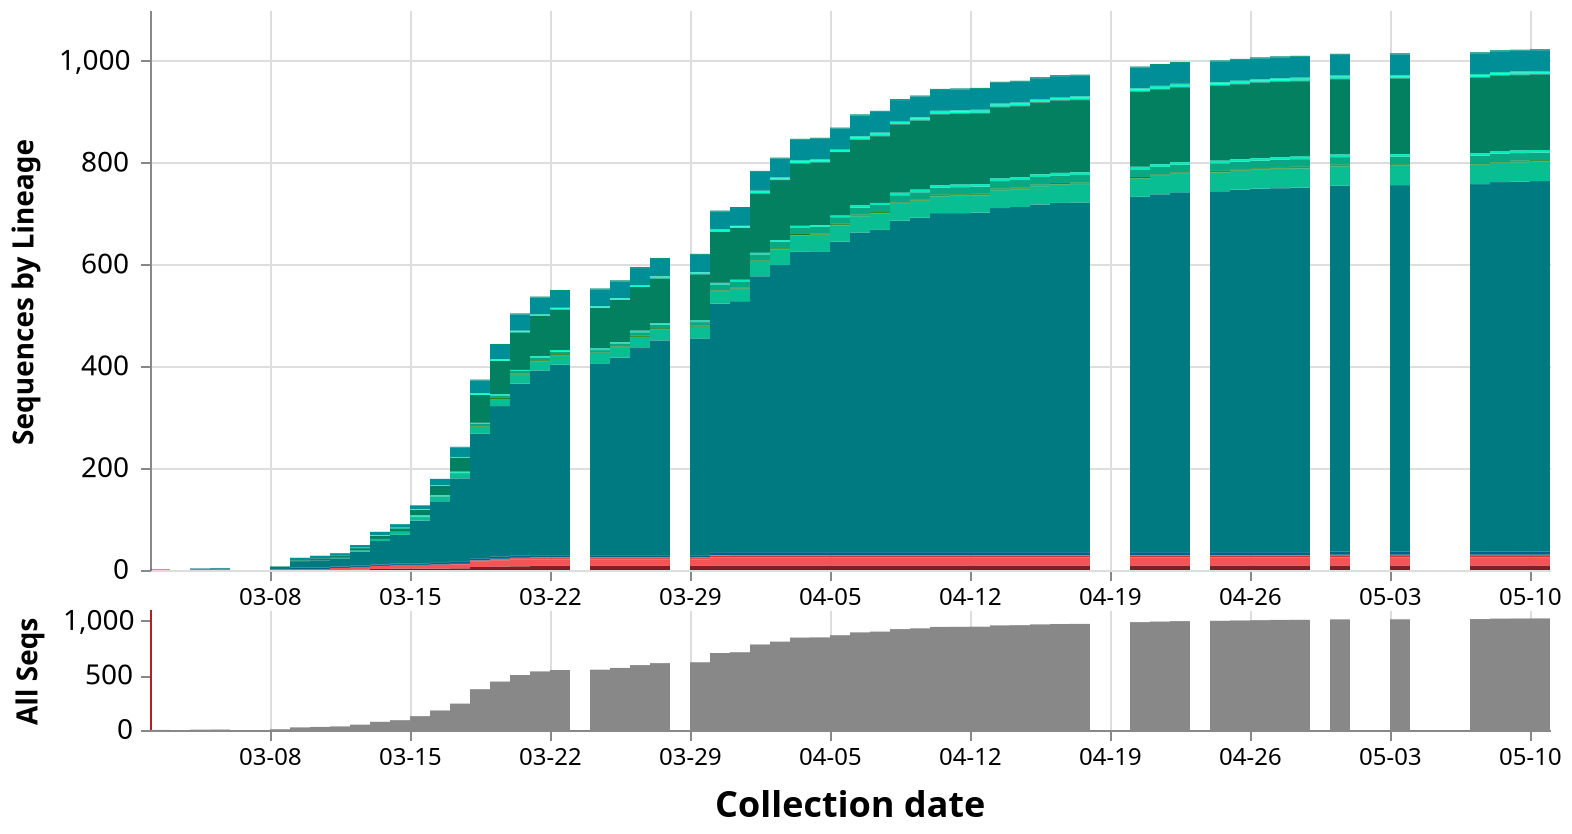 {
  "$schema": "https://vega.github.io/schema/vega/v5.json",
  "description": "A basic stacked bar chart example.",
  "width": 700,
  "height": 360,
  "padding": 5,

  "data": [
    {
      "name": "cases_by_date_and_group",
      "format": {
        "parse": {
          "group": "string",
          "cases_sum": "number",
          "date": "date:'%Q'"
        }
      },
      "values": [{"group":"B.1","date":1584316800000,"cases_sum":37,"color":"#007a81","group_counts":728},{"group":"B.1","date":1584403200000,"cases_sum":43,"color":"#007a81","group_counts":728},{"group":"B.1","date":1584144000000,"cases_sum":10,"color":"#007a81","group_counts":728},{"group":"B.1","date":1584230400000,"cases_sum":28,"color":"#007a81","group_counts":728},{"group":"B.1","date":1584489600000,"cases_sum":81,"color":"#007a81","group_counts":728},{"group":"B.1","date":1584576000000,"cases_sum":51,"color":"#007a81","group_counts":728},{"group":"B.1","date":1584057600000,"cases_sum":19,"color":"#007a81","group_counts":728},{"group":"B.1","date":1584748800000,"cases_sum":25,"color":"#007a81","group_counts":728},{"group":"B.1","date":1584662400000,"cases_sum":42,"color":"#007a81","group_counts":728},{"group":"B.1","date":1584835200000,"cases_sum":11,"color":"#007a81","group_counts":728},{"group":"B.1","date":1585612800000,"cases_sum":5,"color":"#007a81","group_counts":728},{"group":"B.1","date":1585699200000,"cases_sum":49,"color":"#007a81","group_counts":728},{"group":"B.1","date":1583625600000,"cases_sum":3,"color":"#007a81","group_counts":728},{"group":"B.1","date":1585872000000,"cases_sum":26,"color":"#007a81","group_counts":728},{"group":"B.1","date":1583971200000,"cases_sum":11,"color":"#007a81","group_counts":728},{"group":"B.1","date":1586131200000,"cases_sum":18,"color":"#007a81","group_counts":728},{"group":"B.1","date":1586044800000,"cases_sum":19,"color":"#007a81","group_counts":728},{"group":"B.1","date":1585785600000,"cases_sum":22,"color":"#007a81","group_counts":728},{"group":"B.1","date":1585958400000,"cases_sum":1,"color":"#007a81","group_counts":728},{"group":"B.1","date":1586476800000,"cases_sum":9,"color":"#007a81","group_counts":728},{"group":"B.1","date":1585526400000,"cases_sum":62,"color":"#007a81","group_counts":728},{"group":"B.1","date":1586736000000,"cases_sum":9,"color":"#007a81","group_counts":728},{"group":"B.1","date":1586304000000,"cases_sum":18,"color":"#007a81","group_counts":728},{"group":"B.1","date":1586217600000,"cases_sum":5,"color":"#007a81","group_counts":728},{"group":"B.1","date":1586390400000,"cases_sum":6,"color":"#007a81","group_counts":728},{"group":"B.1","date":1586649600000,"cases_sum":1,"color":"#007a81","group_counts":728},{"group":"B.1","date":1587513600000,"cases_sum":4,"color":"#007a81","group_counts":728},{"group":"B.1","date":1587340800000,"cases_sum":11,"color":"#007a81","group_counts":728},{"group":"B.1","date":1586822400000,"cases_sum":2,"color":"#007a81","group_counts":728},{"group":"B.1","date":1587427200000,"cases_sum":5,"color":"#007a81","group_counts":728},{"group":"B.1","date":1587686400000,"cases_sum":2,"color":"#007a81","group_counts":728},{"group":"B.1","date":1586908800000,"cases_sum":5,"color":"#007a81","group_counts":728},{"group":"B.1","date":1586995200000,"cases_sum":3,"color":"#007a81","group_counts":728},{"group":"B.1","date":1583712000000,"cases_sum":7,"color":"#007a81","group_counts":728},{"group":"B.1","date":1583798400000,"cases_sum":3,"color":"#007a81","group_counts":728},{"group":"B.1","date":1585440000000,"cases_sum":4,"color":"#007a81","group_counts":728},{"group":"B.1","date":1585008000000,"cases_sum":3,"color":"#007a81","group_counts":728},{"group":"B.1","date":1583884800000,"cases_sum":2,"color":"#007a81","group_counts":728},{"group":"B.1","date":1583280000000,"cases_sum":1,"color":"#007a81","group_counts":728},{"group":"B.1","date":1585180800000,"cases_sum":19,"color":"#007a81","group_counts":728},{"group":"B.1","date":1585267200000,"cases_sum":15,"color":"#007a81","group_counts":728},{"group":"B.1","date":1585094400000,"cases_sum":11,"color":"#007a81","group_counts":728},{"group":"B.1","date":1587772800000,"cases_sum":3,"color":"#007a81","group_counts":728},{"group":"B.1","date":1587081600000,"cases_sum":1,"color":"#007a81","group_counts":728},{"group":"B.1","date":1588464000000,"cases_sum":1,"color":"#007a81","group_counts":728},{"group":"B.1","date":1588896000000,"cases_sum":4,"color":"#007a81","group_counts":728},{"group":"B.1","date":1588204800000,"cases_sum":3,"color":"#007a81","group_counts":728},{"group":"B.1","date":1589068800000,"cases_sum":1,"color":"#007a81","group_counts":728},{"group":"B.1","date":1588032000000,"cases_sum":1,"color":"#007a81","group_counts":728},{"group":"B.1","date":1588982400000,"cases_sum":1,"color":"#007a81","group_counts":728},{"group":"B.1","date":1587859200000,"cases_sum":2,"color":"#007a81","group_counts":728},{"group":"B.1","date":1587945600000,"cases_sum":1,"color":"#007a81","group_counts":728},{"group":"B.1","date":1588809600000,"cases_sum":2,"color":"#007a81","group_counts":728},{"group":"B.1.3","date":1584403200000,"cases_sum":10,"color":"#038060","group_counts":148},{"group":"B.1.3","date":1584489600000,"cases_sum":27,"color":"#038060","group_counts":148},{"group":"B.1.3","date":1584576000000,"cases_sum":11,"color":"#038060","group_counts":148},{"group":"B.1.3","date":1584144000000,"cases_sum":1,"color":"#038060","group_counts":148},{"group":"B.1.3","date":1584316800000,"cases_sum":7,"color":"#038060","group_counts":148},{"group":"B.1.3","date":1584748800000,"cases_sum":5,"color":"#038060","group_counts":148},{"group":"B.1.3","date":1584835200000,"cases_sum":1,"color":"#038060","group_counts":148},{"group":"B.1.3","date":1584662400000,"cases_sum":8,"color":"#038060","group_counts":148},{"group":"B.1.3","date":1585699200000,"cases_sum":15,"color":"#038060","group_counts":148},{"group":"B.1.3","date":1585872000000,"cases_sum":5,"color":"#038060","group_counts":148},{"group":"B.1.3","date":1584230400000,"cases_sum":4,"color":"#038060","group_counts":148},{"group":"B.1.3","date":1585526400000,"cases_sum":10,"color":"#038060","group_counts":148},{"group":"B.1.3","date":1586131200000,"cases_sum":4,"color":"#038060","group_counts":148},{"group":"B.1.3","date":1586044800000,"cases_sum":1,"color":"#038060","group_counts":148},{"group":"B.1.3","date":1585958400000,"cases_sum":1,"color":"#038060","group_counts":148},{"group":"B.1.3","date":1586304000000,"cases_sum":3,"color":"#038060","group_counts":148},{"group":"B.1.3","date":1585612800000,"cases_sum":1,"color":"#038060","group_counts":148},{"group":"B.1.3","date":1586217600000,"cases_sum":2,"color":"#038060","group_counts":148},{"group":"B.1.3","date":1586390400000,"cases_sum":1,"color":"#038060","group_counts":148},{"group":"B.1.3","date":1586476800000,"cases_sum":4,"color":"#038060","group_counts":148},{"group":"B.1.3","date":1586736000000,"cases_sum":1,"color":"#038060","group_counts":148},{"group":"B.1.3","date":1586995200000,"cases_sum":1,"color":"#038060","group_counts":148},{"group":"B.1.3","date":1586908800000,"cases_sum":1,"color":"#038060","group_counts":148},{"group":"B.1.3","date":1587340800000,"cases_sum":5,"color":"#038060","group_counts":148},{"group":"B.1.3","date":1583366400000,"cases_sum":1,"color":"#038060","group_counts":148},{"group":"B.1.3","date":1583712000000,"cases_sum":2,"color":"#038060","group_counts":148},{"group":"B.1.3","date":1583798400000,"cases_sum":1,"color":"#038060","group_counts":148},{"group":"B.1.3","date":1585440000000,"cases_sum":3,"color":"#038060","group_counts":148},{"group":"B.1.3","date":1585785600000,"cases_sum":1,"color":"#038060","group_counts":148},{"group":"B.1.3","date":1584057600000,"cases_sum":1,"color":"#038060","group_counts":148},{"group":"B.1.3","date":1583971200000,"cases_sum":1,"color":"#038060","group_counts":148},{"group":"B.1.3","date":1585180800000,"cases_sum":2,"color":"#038060","group_counts":148},{"group":"B.1.3","date":1585267200000,"cases_sum":2,"color":"#038060","group_counts":148},{"group":"B.1.3","date":1585094400000,"cases_sum":4,"color":"#038060","group_counts":148},{"group":"B.1.3","date":1587859200000,"cases_sum":1,"color":"#038060","group_counts":148},{"group":"B.2.1","date":1584403200000,"cases_sum":1,"color":"#069471","group_counts":2},{"group":"B.2.1","date":1584489600000,"cases_sum":1,"color":"#069471","group_counts":2},{"group":"A","date":1584489600000,"cases_sum":3,"color":"#821b2a","group_counts":9},{"group":"A","date":1584144000000,"cases_sum":1,"color":"#821b2a","group_counts":9},{"group":"A","date":1584748800000,"cases_sum":1,"color":"#821b2a","group_counts":9},{"group":"A","date":1584057600000,"cases_sum":1,"color":"#821b2a","group_counts":9},{"group":"A","date":1585526400000,"cases_sum":1,"color":"#821b2a","group_counts":9},{"group":"A","date":1583971200000,"cases_sum":1,"color":"#821b2a","group_counts":9},{"group":"A","date":1584576000000,"cases_sum":1,"color":"#821b2a","group_counts":9},{"group":"B.2","date":1584489600000,"cases_sum":6,"color":"#008f96","group_counts":41},{"group":"B.2","date":1584403200000,"cases_sum":6,"color":"#008f96","group_counts":41},{"group":"B.2","date":1584316800000,"cases_sum":5,"color":"#008f96","group_counts":41},{"group":"B.2","date":1584662400000,"cases_sum":4,"color":"#008f96","group_counts":41},{"group":"B.2","date":1585699200000,"cases_sum":2,"color":"#008f96","group_counts":41},{"group":"B.2","date":1585872000000,"cases_sum":3,"color":"#008f96","group_counts":41},{"group":"B.2","date":1584057600000,"cases_sum":2,"color":"#008f96","group_counts":41},{"group":"B.2","date":1584230400000,"cases_sum":1,"color":"#008f96","group_counts":41},{"group":"B.2","date":1586131200000,"cases_sum":1,"color":"#008f96","group_counts":41},{"group":"B.2","date":1585526400000,"cases_sum":1,"color":"#008f96","group_counts":41},{"group":"B.2","date":1583712000000,"cases_sum":5,"color":"#008f96","group_counts":41},{"group":"B.2","date":1584576000000,"cases_sum":3,"color":"#008f96","group_counts":41},{"group":"B.2","date":1584748800000,"cases_sum":1,"color":"#008f96","group_counts":41},{"group":"B.2","date":1585180800000,"cases_sum":1,"color":"#008f96","group_counts":41},{"group":"B.1.26","date":1584489600000,"cases_sum":3,"color":"#08a982","group_counts":15},{"group":"B.1.26","date":1584230400000,"cases_sum":1,"color":"#08a982","group_counts":15},{"group":"B.1.26","date":1586131200000,"cases_sum":1,"color":"#08a982","group_counts":15},{"group":"B.1.26","date":1585526400000,"cases_sum":5,"color":"#08a982","group_counts":15},{"group":"B.1.26","date":1586736000000,"cases_sum":1,"color":"#08a982","group_counts":15},{"group":"B.1.26","date":1584403200000,"cases_sum":1,"color":"#08a982","group_counts":15},{"group":"B.1.26","date":1585785600000,"cases_sum":1,"color":"#08a982","group_counts":15},{"group":"B.1.26","date":1585180800000,"cases_sum":2,"color":"#08a982","group_counts":15},{"group":"B.1.1","date":1584576000000,"cases_sum":1,"color":"#0abe94","group_counts":38},{"group":"B.1.1","date":1584489600000,"cases_sum":4,"color":"#0abe94","group_counts":38},{"group":"B.1.1","date":1583884800000,"cases_sum":1,"color":"#0abe94","group_counts":38},{"group":"B.1.1","date":1584144000000,"cases_sum":2,"color":"#0abe94","group_counts":38},{"group":"B.1.1","date":1584662400000,"cases_sum":4,"color":"#0abe94","group_counts":38},{"group":"B.1.1","date":1584835200000,"cases_sum":1,"color":"#0abe94","group_counts":38},{"group":"B.1.1","date":1585699200000,"cases_sum":3,"color":"#0abe94","group_counts":38},{"group":"B.1.1","date":1585872000000,"cases_sum":2,"color":"#0abe94","group_counts":38},{"group":"B.1.1","date":1584230400000,"cases_sum":1,"color":"#0abe94","group_counts":38},{"group":"B.1.1","date":1584316800000,"cases_sum":2,"color":"#0abe94","group_counts":38},{"group":"B.1.1","date":1586304000000,"cases_sum":1,"color":"#0abe94","group_counts":38},{"group":"B.1.1","date":1586563200000,"cases_sum":1,"color":"#0abe94","group_counts":38},{"group":"B.1.1","date":1586736000000,"cases_sum":1,"color":"#0abe94","group_counts":38},{"group":"B.1.1","date":1586908800000,"cases_sum":1,"color":"#0abe94","group_counts":38},{"group":"B.1.1","date":1585526400000,"cases_sum":1,"color":"#0abe94","group_counts":38},{"group":"B.1.1","date":1585612800000,"cases_sum":1,"color":"#0abe94","group_counts":38},{"group":"B.1.1","date":1585785600000,"cases_sum":2,"color":"#0abe94","group_counts":38},{"group":"B.1.1","date":1583971200000,"cases_sum":1,"color":"#0abe94","group_counts":38},{"group":"B.1.1","date":1584057600000,"cases_sum":2,"color":"#0abe94","group_counts":38},{"group":"B.1.1","date":1585440000000,"cases_sum":1,"color":"#0abe94","group_counts":38},{"group":"B.1.1","date":1585180800000,"cases_sum":2,"color":"#0abe94","group_counts":38},{"group":"B.1.1","date":1585094400000,"cases_sum":1,"color":"#0abe94","group_counts":38},{"group":"B.1.1","date":1587686400000,"cases_sum":1,"color":"#0abe94","group_counts":38},{"group":"B.1.1","date":1587945600000,"cases_sum":1,"color":"#0abe94","group_counts":38},{"group":"B.1.1.9","date":1584489600000,"cases_sum":1,"color":"#1b8018","group_counts":2},{"group":"B.1.1.9","date":1584576000000,"cases_sum":1,"color":"#1b8018","group_counts":2},{"group":"A.1","date":1584403200000,"cases_sum":1,"color":"#f45455","group_counts":15},{"group":"A.1","date":1584489600000,"cases_sum":3,"color":"#f45455","group_counts":15},{"group":"A.1","date":1583971200000,"cases_sum":1,"color":"#f45455","group_counts":15},{"group":"A.1","date":1584057600000,"cases_sum":1,"color":"#f45455","group_counts":15},{"group":"A.1","date":1584144000000,"cases_sum":1,"color":"#f45455","group_counts":15},{"group":"A.1","date":1583280000000,"cases_sum":1,"color":"#f45455","group_counts":15},{"group":"A.1","date":1583712000000,"cases_sum":1,"color":"#f45455","group_counts":15},{"group":"A.1","date":1585526400000,"cases_sum":2,"color":"#f45455","group_counts":15},{"group":"A.1","date":1583884800000,"cases_sum":2,"color":"#f45455","group_counts":15},{"group":"A.1","date":1584576000000,"cases_sum":1,"color":"#f45455","group_counts":15},{"group":"A.1","date":1584662400000,"cases_sum":1,"color":"#f45455","group_counts":15},{"group":"A.5","date":1584489600000,"cases_sum":1,"color":"#e9494c","group_counts":1},{"group":"B.1.p2","date":1584489600000,"cases_sum":1,"color":"#0ad3a7","group_counts":2},{"group":"B.1.p2","date":1585699200000,"cases_sum":1,"color":"#0ad3a7","group_counts":2},{"group":"A.2","date":1584662400000,"cases_sum":1,"color":"#de3e42","group_counts":1},{"group":"B.1.29","date":1584748800000,"cases_sum":1,"color":"#07e9ba","group_counts":5},{"group":"B.1.29","date":1584230400000,"cases_sum":2,"color":"#07e9ba","group_counts":5},{"group":"B.1.29","date":1586131200000,"cases_sum":1,"color":"#07e9ba","group_counts":5},{"group":"B.1.29","date":1586304000000,"cases_sum":1,"color":"#07e9ba","group_counts":5},{"group":"B.1.1.1","date":1585699200000,"cases_sum":1,"color":"#2a9424","group_counts":1},{"group":"A.3","date":1584316800000,"cases_sum":1,"color":"#d4333a","group_counts":4},{"group":"A.3","date":1585526400000,"cases_sum":1,"color":"#d4333a","group_counts":4},{"group":"A.3","date":1584576000000,"cases_sum":1,"color":"#d4333a","group_counts":4},{"group":"A.3","date":1588204800000,"cases_sum":1,"color":"#d4333a","group_counts":4},{"group":"B","date":1585526400000,"cases_sum":2,"color":"#006386","group_counts":6},{"group":"B","date":1583107200000,"cases_sum":1,"color":"#006386","group_counts":6},{"group":"B","date":1583712000000,"cases_sum":2,"color":"#006386","group_counts":6},{"group":"B","date":1584403200000,"cases_sum":1,"color":"#006386","group_counts":6},{"group":"B.1.5","date":1585872000000,"cases_sum":1,"color":"#00ffce","group_counts":4},{"group":"B.1.5","date":1583971200000,"cases_sum":1,"color":"#00ffce","group_counts":4},{"group":"B.1.5","date":1585267200000,"cases_sum":1,"color":"#00ffce","group_counts":4},{"group":"B.1.5","date":1584489600000,"cases_sum":1,"color":"#00ffce","group_counts":4},{"group":"B.1.41","date":1586131200000,"cases_sum":1,"color":"#006d51","group_counts":1}],
      "transform": [
        {
          "type": "bin",
          "field": "date",
          "extent": [{"signal": "dateRangeStart"}, {"signal": "dateRangeEnd"}],
          "step": {"signal": "dateBin"},
          "as": ["day_start", "day_end"]
        },
        {
          "type": "aggregate",
          "groupby": ["group", "day_start", "day_end"],
          "fields": ["cases_sum", "group_counts", "color"],
          "ops": ["sum", "max", "max"],
          "as": ["cases_sum", "group_counts", "color"]
        },
        {
          "type": "impute",
          "field": "cases_sum",
          "key": "day_start",
          "groupby": ["group", "color", "group_counts"],
          "value": 0
        },
        {
          "type": "formula",
          "expr": "datum.day_start + dateBin",
          "as": "day_end"
        },
        {
          "type": "window",
          "sort": {"field": "day_start"},
          "groupby": ["group"],
          "ops": ["sum"],
          "fields": ["cases_sum"],
          "as": [{"signal": "windowField"}],
          "frame": [null, 0]
        },
        {
          "type": "stack",
          "groupby": ["day_start"],
          "sort": {"field": "group"},
          "field": "cases_sum",
          "offset": {"signal": "stackOffset"}
        }
      ]
    },
    {
      "name": "cases_by_date",
      "source": "cases_by_date_and_group",
      "transform": [
        {
          "type": "aggregate",
          "groupby": ["day_start", "day_end"],
          "fields": ["cases_sum"],
          "ops": ["sum"],
          "as": ["cases_sum_by_date"]
        }
      ]
    },
    {
      "name": "selected",
      "on": [
        {"trigger": "clear", "remove": true},
        {"trigger": "!shift", "remove": true},
        {"trigger": "!shift && clicked", "insert": "clicked"},
        {"trigger": "shift && clicked", "toggle": "clicked"}
      ]
    }
  ],

  "signals": [
    {"name": "dateRangeStart", "value": 1575158400000},
    {"name": "dateRangeEnd", "value": 1609372800000},
    {"name": "dateBin", "value": 86400000},
    {"name": "overviewYLabel", "value": "All Seqs"},
    {"name": "detailYLabel", "value": "Sequences by Lineage"},
    {"name": "stackOffset", "value": "zero"},
    {"name": "windowField", "value": "cases_sum"},
    {"name": "detailDomain"},
    {"name": "brush", "value": 0},
    {"name": "delta", "value": 0},
    {"name": "xdown", "value": 0},
    {"name": "anchor", "value": null},
    {"name": "hoverBar", "value": null},
    {
      "name": "clear", "value": true,
      "on": [
        {
          "events": "mouseup[!event.item]",
          "update": "true",
          "force": true
        }
      ]
    },
    {
      "name": "shift", "value": false,
      "on": [
        {
          "events": "@detailbars:click",
          "update": "event.shiftKey",
          "force":  true
        }
      ]
    },
    {
      "name": "clicked", "value": null,
      "on": [
        {
          "events": "@detailbars:click",
          "update": "{group: datum.group}",
          "force":  true
        }
      ]
    }
  ],

  "marks": [
    {
      "type": "group",
      "name": "detail",
      "encode": {
        "enter": {
          "height": {"value": 280},
          "width": {"value": 700}
        }
      },
      "signals": [
        {
          "name": "hoverBar",
          "push": "outer",
          "on": [
            {
              "events": "@detailbars:mouseover!",
              "update": "{group: datum.group, date: datum.day_start}"
            },
            {
              "events": "@detailbars:mouseout!",
              "update": "null"
            }
          ]
        }
      ],
      "scales": [
        {
          "name": "x",
          "type": "time",
          "range": "width",
          "domain": {
            "fields": [
              {"data": "cases_by_date", "field": "day_start"},
              {"data": "cases_by_date", "field": "day_end"}
            ]
          },
          "domainRaw": {"signal": "detailDomain"}
        },
        {
          "name": "y",
          "type": "linear",
          "range": [280, 0],
          "nice": true, "zero": true,
          "domain": {"data": "cases_by_date_and_group", "field": "y1"}
        }
      ],
      "axes": [
        {
          "orient": "bottom", 
          "scale": "x", 
          "zindex": 0, 
          "format": "%m-%d", 
          "tickCount": "week",
          "grid": true,
          "gridScale": "y",
          "gridColor": "#DDD",

          "labelFontSize": 12,
          "labelPadding": 3
        },
        {
          "orient": "left", 
          "scale": "y", 
          "zindex": 0,
          "grid": true,
          "gridColor": "#DDD",

          "title": {"signal": "detailYLabel"},
          "titleFontSize": 14,
          "titlePadding": 10,
          
          "labelFontSize": 14,
          "labelPadding": 5,
          "tickCount": 5
        }
      ],
      "marks": [
        {
          "type": "group",
          "encode": {
            "enter": {
              "height": {"field": {"group": "height"}},
              "width": {"field": {"group": "width"}},
              "clip": {"value": true}
            }
          },
          "marks": [
            {
              "type": "rect",
              "name": "detailbars",
              "from": {"data": "cases_by_date_and_group"},
              "encode": {
                "enter": {
                  "strokeWidth": {"value": 1},
                  "tooltip": {
                    "signal": "{title: datum.group, 'Total sequences': datum.group_counts, 'Sequences': datum.cases_sum, 'Collection date': timeFormat(datum.day_start, '%b %d %Y')}"
                  }
                },
                "update": {
                  "x": {"scale": "x", "field": "day_start"},
                  "x2": {"scale": "x", "field": "day_end"},
                  "y": {"scale": "y", "field": "y0"},
                  "y2": {"scale": "y", "field": "y1"},
                  "fill": [
                    {
                      "test": "(!length(data('selected')) || indata('selected', 'group', datum.group))",
                      "field": "color"
                    },
                    {"value": "#CCC"}
                  ],
                  "stroke": [
                    {
                      "test": "hoverBar && hoverBar.group == datum.group",
                      "value": "#000"
                    }, 
                    {"value": "transparent"}
                  ],
                  "zindex": [
                    {
                      "test": "hoverBar && hoverBar.group == datum.group",
                      "value": 3
                    }, 
                    {"value": 1}
                  ]
                }
              }
            }
          ]
        }
      ]
    },
    {
      "type": "group",
      "name": "overview",
      "encode": {
        "enter": {
          "x": {"value": 0},
          "y": {"value": 300},
          "width": {"value": 700},
          "height": {"value": 60},
          "fill": {"value": "transparent"}
        }
      },
      "signals": [
        {
          "name": "brush",
          "push": "outer",
          "on": [
            {
              "events": {
                "merge": [
                  {"markname": "overview", "type": "mousedown" },
                  {"markname": "overviewbars", "type": "mousedown" }
                ]
              },
              "update": "[x(), x()]"
            },
            {
              "events": {
                "merge": [
                  {"markname": "overview", "type": "dblclick"},
                  {"markname": "brushrect", "type": "dblclick"}                    
                ]
              },
              "update": "0"
            },
            {
              "events": {
                "merge": [
                  {
                    "source": "window",
                    "type": "mousemove",
                    "between": [
                      {"markname": "overview", "type": "mousedown"},
                      {"source": "window", "type": "mouseup"}
                    ],
                    "consume": true
                  },
                  {
                    "source": "window",
                    "type": "mousemove",
                    "between": [
                      {"markname": "overviewbars", "type": "mousedown"},
                      {"source": "window", "type": "mouseup"}
                    ],
                    "consume": true
                  }
                ]
              },
              "update": "[brush[0], clamp(x(), 0, width)]"
            },
            {
              "events": {
                "merge": [
                  {"markname": "overview", "type": "mouseup"},
                  {"markname": "brushrect", "type": "mouseup"}              
                ]
              },
              "update": "abs(span(brush)) <= 2 ? 0 : [brush[0], brush[1]]"
            },
            {
              "events": {"signal": "delta"},
              "update": "clampRange([anchor[0] + delta, anchor[1] + delta], 0, width)"
            }
          ]
        },
        {
          "name": "anchor",
          "push": "outer",
          "on": [{"events": "@brushrect:mousedown", "update": "slice(brush)"}]
        },
        {
          "name": "xdown",
          "push": "outer",
          "on": [{"events": "@brushrect:mousedown", "update": "x()"}]
        },
        {
          "name": "delta",
          "push": "outer",
          "on": [
            {
              "events": "[@brushrect:mousedown, window:mouseup] > window:mousemove!",
              "update": "x() - xdown"
            }
          ]
        },
        {
          "name": "detailDomain",
          "push": "outer",
          "on": [
            {
              "events": {"signal": "brush"},
              "update": "span(brush) ? invert('xOverview', brush) : null"
            }
          ]
        }
      ],
      "scales": [
        {
          "name": "xOverview",
          "type": "time",
          "range": "width",
          "domain": {
            "fields": [
              {"data": "cases_by_date", "field": "day_start"},
              {"data": "cases_by_date", "field": "day_end"}
            ]
          }
        },
        {
          "name": "yOverview",
          "type": "linear",
          "range": [60, 0],
          "domain": {"data": "cases_by_date", "field": "cases_sum_by_date"},
          "nice": true, "zero": true
        }
      ],
      "axes": [
        {
          "orient": "bottom", 
          "scale": "xOverview",  
          "title": "Collection date", 
          "titleFontSize": 18,
          "titlePadding": 10,
          "format": "%m-%d", 

          "grid": true,
          "gridColor": "#DDD",
          "gridScale": "yOverview",

          "labelFontSize": 12,
          "labelPadding": 3,

          "tickCount": "week"
          
        },
        {
          "orient": "left", 
          "scale": "yOverview",

          "title": {"signal": "overviewYLabel"},
          "titleFontSize": 14,
          "titlePadding": 10,

          "labelFontSize": 14,
          "labelPadding": 3,

          "tickCount": 3
        }
      ],
      "marks": [
        {
          "type": "rect",
          "name": "overviewbars",
          "from": {"data": "cases_by_date"},
          "encode": {
            "enter": {
              "x": {"scale": "xOverview", "field": "day_start"},
              "x2": {"scale": "xOverview", "field": "day_end"},
              "y": {"scale": "yOverview", "value": 0},
              "y2": {"scale": "yOverview", "field": "cases_sum_by_date"}
            },
            "update": {
              "fill": [
                {
                  "test": "detailDomain && inrange(datum.day_start, detailDomain)",
                  "value": "#f00"
                },
                {"value": "#888"}
              ]
            }
          }
        },
        {
          "type": "rect",
          "name": "brushrect",
          "encode": {
            "enter": {
              "y": {"value": 0},
              "height": {"value": 60},
              "fill": {"value": "#333"},
              "fillOpacity": {"value": 0.2}
            },
            "update": {
              "x": {"signal": "brush[0]"},
              "x2": {"signal": "brush[1]"}
            }
          }
        },
        {
          "type": "rect",
          "interactive": false,
          "encode": {
            "enter": {
              "y": {"value": 0},
              "height": {"value": 60},
              "width": {"value": 1},
              "fill": {"value": "firebrick"}
            },
            "update": {
              "x": {"signal": "brush[0]"}
            }
          }
        },
        {
          "type": "rect",
          "interactive": false,
          "encode": {
            "enter": {
              "y": {"value": 0},
              "height": {"value": 60},
              "width": {"value": 1},
              "fill": {"value": "firebrick"}
            },
            "update": {
              "x": {"signal": "brush[1]"}
            }
          }
        }
      ]
    }
  ]
}
